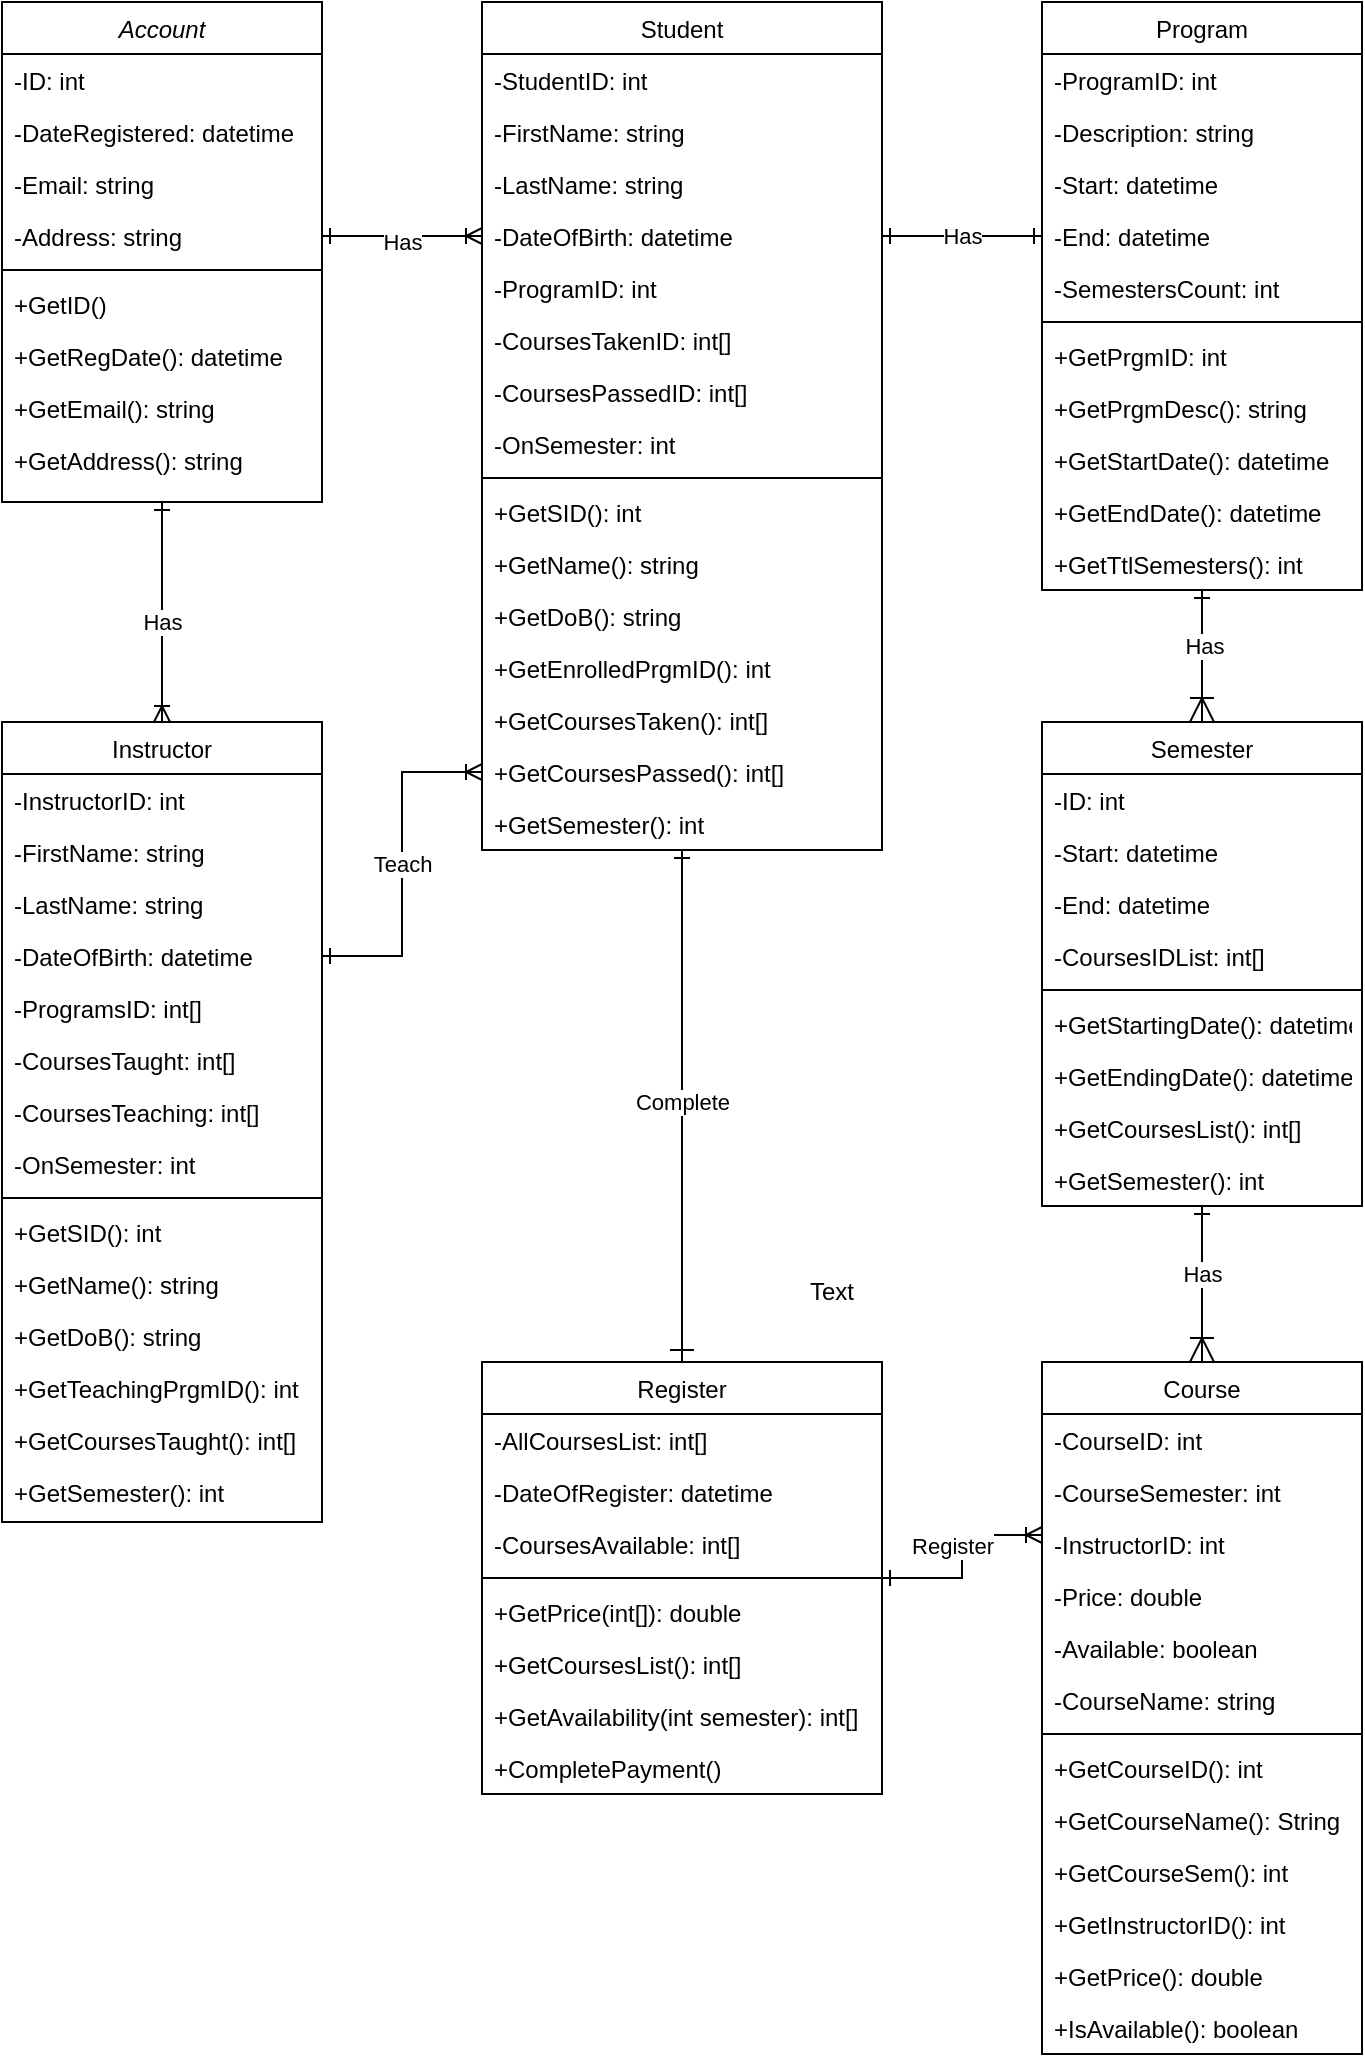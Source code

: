 <mxfile version="24.5.2" type="device">
  <diagram id="C5RBs43oDa-KdzZeNtuy" name="Page-1">
    <mxGraphModel dx="1056" dy="1224" grid="1" gridSize="10" guides="1" tooltips="1" connect="1" arrows="1" fold="1" page="1" pageScale="1" pageWidth="850" pageHeight="1100" math="0" shadow="0">
      <root>
        <mxCell id="WIyWlLk6GJQsqaUBKTNV-0" />
        <mxCell id="WIyWlLk6GJQsqaUBKTNV-1" parent="WIyWlLk6GJQsqaUBKTNV-0" />
        <mxCell id="zkfFHV4jXpPFQw0GAbJ--0" value="Account" style="swimlane;fontStyle=2;align=center;verticalAlign=top;childLayout=stackLayout;horizontal=1;startSize=26;horizontalStack=0;resizeParent=1;resizeLast=0;collapsible=1;marginBottom=0;rounded=0;shadow=0;strokeWidth=1;" parent="WIyWlLk6GJQsqaUBKTNV-1" vertex="1">
          <mxGeometry x="40" y="40" width="160" height="250" as="geometry">
            <mxRectangle x="230" y="140" width="160" height="26" as="alternateBounds" />
          </mxGeometry>
        </mxCell>
        <mxCell id="zkfFHV4jXpPFQw0GAbJ--1" value="-ID: int" style="text;align=left;verticalAlign=top;spacingLeft=4;spacingRight=4;overflow=hidden;rotatable=0;points=[[0,0.5],[1,0.5]];portConstraint=eastwest;" parent="zkfFHV4jXpPFQw0GAbJ--0" vertex="1">
          <mxGeometry y="26" width="160" height="26" as="geometry" />
        </mxCell>
        <mxCell id="zkfFHV4jXpPFQw0GAbJ--2" value="-DateRegistered: datetime" style="text;align=left;verticalAlign=top;spacingLeft=4;spacingRight=4;overflow=hidden;rotatable=0;points=[[0,0.5],[1,0.5]];portConstraint=eastwest;rounded=0;shadow=0;html=0;" parent="zkfFHV4jXpPFQw0GAbJ--0" vertex="1">
          <mxGeometry y="52" width="160" height="26" as="geometry" />
        </mxCell>
        <mxCell id="zkfFHV4jXpPFQw0GAbJ--3" value="-Email: string" style="text;align=left;verticalAlign=top;spacingLeft=4;spacingRight=4;overflow=hidden;rotatable=0;points=[[0,0.5],[1,0.5]];portConstraint=eastwest;rounded=0;shadow=0;html=0;" parent="zkfFHV4jXpPFQw0GAbJ--0" vertex="1">
          <mxGeometry y="78" width="160" height="26" as="geometry" />
        </mxCell>
        <mxCell id="TCaZmuDonjfKTF7Kncq8-5" value="-Address: string" style="text;align=left;verticalAlign=top;spacingLeft=4;spacingRight=4;overflow=hidden;rotatable=0;points=[[0,0.5],[1,0.5]];portConstraint=eastwest;rounded=0;shadow=0;html=0;" parent="zkfFHV4jXpPFQw0GAbJ--0" vertex="1">
          <mxGeometry y="104" width="160" height="26" as="geometry" />
        </mxCell>
        <mxCell id="zkfFHV4jXpPFQw0GAbJ--4" value="" style="line;html=1;strokeWidth=1;align=left;verticalAlign=middle;spacingTop=-1;spacingLeft=3;spacingRight=3;rotatable=0;labelPosition=right;points=[];portConstraint=eastwest;" parent="zkfFHV4jXpPFQw0GAbJ--0" vertex="1">
          <mxGeometry y="130" width="160" height="8" as="geometry" />
        </mxCell>
        <mxCell id="zkfFHV4jXpPFQw0GAbJ--5" value="+GetID()" style="text;align=left;verticalAlign=top;spacingLeft=4;spacingRight=4;overflow=hidden;rotatable=0;points=[[0,0.5],[1,0.5]];portConstraint=eastwest;" parent="zkfFHV4jXpPFQw0GAbJ--0" vertex="1">
          <mxGeometry y="138" width="160" height="26" as="geometry" />
        </mxCell>
        <mxCell id="TCaZmuDonjfKTF7Kncq8-8" value="+GetRegDate(): datetime" style="text;align=left;verticalAlign=top;spacingLeft=4;spacingRight=4;overflow=hidden;rotatable=0;points=[[0,0.5],[1,0.5]];portConstraint=eastwest;rounded=0;shadow=0;html=0;" parent="zkfFHV4jXpPFQw0GAbJ--0" vertex="1">
          <mxGeometry y="164" width="160" height="26" as="geometry" />
        </mxCell>
        <mxCell id="TCaZmuDonjfKTF7Kncq8-3" value="+GetEmail(): string" style="text;align=left;verticalAlign=top;spacingLeft=4;spacingRight=4;overflow=hidden;rotatable=0;points=[[0,0.5],[1,0.5]];portConstraint=eastwest;" parent="zkfFHV4jXpPFQw0GAbJ--0" vertex="1">
          <mxGeometry y="190" width="160" height="26" as="geometry" />
        </mxCell>
        <mxCell id="TCaZmuDonjfKTF7Kncq8-4" value="+GetAddress(): string" style="text;align=left;verticalAlign=top;spacingLeft=4;spacingRight=4;overflow=hidden;rotatable=0;points=[[0,0.5],[1,0.5]];portConstraint=eastwest;" parent="zkfFHV4jXpPFQw0GAbJ--0" vertex="1">
          <mxGeometry y="216" width="160" height="26" as="geometry" />
        </mxCell>
        <mxCell id="zkfFHV4jXpPFQw0GAbJ--6" value="Register" style="swimlane;fontStyle=0;align=center;verticalAlign=top;childLayout=stackLayout;horizontal=1;startSize=26;horizontalStack=0;resizeParent=1;resizeLast=0;collapsible=1;marginBottom=0;rounded=0;shadow=0;strokeWidth=1;" parent="WIyWlLk6GJQsqaUBKTNV-1" vertex="1">
          <mxGeometry x="280" y="720" width="200" height="216" as="geometry">
            <mxRectangle x="130" y="380" width="160" height="26" as="alternateBounds" />
          </mxGeometry>
        </mxCell>
        <mxCell id="TCaZmuDonjfKTF7Kncq8-9" value="-AllCoursesList: int[]" style="text;align=left;verticalAlign=top;spacingLeft=4;spacingRight=4;overflow=hidden;rotatable=0;points=[[0,0.5],[1,0.5]];portConstraint=eastwest;rounded=0;shadow=0;html=0;" parent="zkfFHV4jXpPFQw0GAbJ--6" vertex="1">
          <mxGeometry y="26" width="200" height="26" as="geometry" />
        </mxCell>
        <mxCell id="TCaZmuDonjfKTF7Kncq8-45" value="-DateOfRegister: datetime" style="text;align=left;verticalAlign=top;spacingLeft=4;spacingRight=4;overflow=hidden;rotatable=0;points=[[0,0.5],[1,0.5]];portConstraint=eastwest;rounded=0;shadow=0;html=0;" parent="zkfFHV4jXpPFQw0GAbJ--6" vertex="1">
          <mxGeometry y="52" width="200" height="26" as="geometry" />
        </mxCell>
        <mxCell id="TCaZmuDonjfKTF7Kncq8-106" value="-CoursesAvailable: int[]" style="text;align=left;verticalAlign=top;spacingLeft=4;spacingRight=4;overflow=hidden;rotatable=0;points=[[0,0.5],[1,0.5]];portConstraint=eastwest;rounded=0;shadow=0;html=0;" parent="zkfFHV4jXpPFQw0GAbJ--6" vertex="1">
          <mxGeometry y="78" width="200" height="26" as="geometry" />
        </mxCell>
        <mxCell id="zkfFHV4jXpPFQw0GAbJ--9" value="" style="line;html=1;strokeWidth=1;align=left;verticalAlign=middle;spacingTop=-1;spacingLeft=3;spacingRight=3;rotatable=0;labelPosition=right;points=[];portConstraint=eastwest;" parent="zkfFHV4jXpPFQw0GAbJ--6" vertex="1">
          <mxGeometry y="104" width="200" height="8" as="geometry" />
        </mxCell>
        <mxCell id="TCaZmuDonjfKTF7Kncq8-48" value="+GetPrice(int[]): double" style="text;align=left;verticalAlign=top;spacingLeft=4;spacingRight=4;overflow=hidden;rotatable=0;points=[[0,0.5],[1,0.5]];portConstraint=eastwest;rounded=0;shadow=0;html=0;" parent="zkfFHV4jXpPFQw0GAbJ--6" vertex="1">
          <mxGeometry y="112" width="200" height="26" as="geometry" />
        </mxCell>
        <mxCell id="TCaZmuDonjfKTF7Kncq8-13" value="+GetCoursesList(): int[]" style="text;align=left;verticalAlign=top;spacingLeft=4;spacingRight=4;overflow=hidden;rotatable=0;points=[[0,0.5],[1,0.5]];portConstraint=eastwest;" parent="zkfFHV4jXpPFQw0GAbJ--6" vertex="1">
          <mxGeometry y="138" width="200" height="26" as="geometry" />
        </mxCell>
        <mxCell id="TCaZmuDonjfKTF7Kncq8-46" value="+GetAvailability(int semester): int[]" style="text;align=left;verticalAlign=top;spacingLeft=4;spacingRight=4;overflow=hidden;rotatable=0;points=[[0,0.5],[1,0.5]];portConstraint=eastwest;rounded=0;shadow=0;html=0;" parent="zkfFHV4jXpPFQw0GAbJ--6" vertex="1">
          <mxGeometry y="164" width="200" height="26" as="geometry" />
        </mxCell>
        <mxCell id="TCaZmuDonjfKTF7Kncq8-105" value="+CompletePayment() " style="text;align=left;verticalAlign=top;spacingLeft=4;spacingRight=4;overflow=hidden;rotatable=0;points=[[0,0.5],[1,0.5]];portConstraint=eastwest;rounded=0;shadow=0;html=0;" parent="zkfFHV4jXpPFQw0GAbJ--6" vertex="1">
          <mxGeometry y="190" width="200" height="26" as="geometry" />
        </mxCell>
        <mxCell id="zkfFHV4jXpPFQw0GAbJ--12" value="" style="endArrow=ERone;endSize=10;endFill=0;shadow=0;strokeWidth=1;rounded=0;curved=0;edgeStyle=elbowEdgeStyle;elbow=horizontal;exitX=0.5;exitY=1;exitDx=0;exitDy=0;entryX=0.5;entryY=0;entryDx=0;entryDy=0;startArrow=ERone;startFill=0;" parent="WIyWlLk6GJQsqaUBKTNV-1" source="zkfFHV4jXpPFQw0GAbJ--17" target="zkfFHV4jXpPFQw0GAbJ--6" edge="1">
          <mxGeometry width="160" relative="1" as="geometry">
            <mxPoint x="200" y="203" as="sourcePoint" />
            <mxPoint x="730" y="430" as="targetPoint" />
          </mxGeometry>
        </mxCell>
        <mxCell id="TCaZmuDonjfKTF7Kncq8-102" value="Complete" style="edgeLabel;html=1;align=center;verticalAlign=middle;resizable=0;points=[];" parent="zkfFHV4jXpPFQw0GAbJ--12" vertex="1" connectable="0">
          <mxGeometry x="-0.093" relative="1" as="geometry">
            <mxPoint y="10" as="offset" />
          </mxGeometry>
        </mxCell>
        <mxCell id="zkfFHV4jXpPFQw0GAbJ--17" value="Student" style="swimlane;fontStyle=0;align=center;verticalAlign=top;childLayout=stackLayout;horizontal=1;startSize=26;horizontalStack=0;resizeParent=1;resizeLast=0;collapsible=1;marginBottom=0;rounded=0;shadow=0;strokeWidth=1;" parent="WIyWlLk6GJQsqaUBKTNV-1" vertex="1">
          <mxGeometry x="280" y="40" width="200" height="424" as="geometry">
            <mxRectangle x="550" y="140" width="160" height="26" as="alternateBounds" />
          </mxGeometry>
        </mxCell>
        <mxCell id="zkfFHV4jXpPFQw0GAbJ--18" value="-StudentID: int" style="text;align=left;verticalAlign=top;spacingLeft=4;spacingRight=4;overflow=hidden;rotatable=0;points=[[0,0.5],[1,0.5]];portConstraint=eastwest;" parent="zkfFHV4jXpPFQw0GAbJ--17" vertex="1">
          <mxGeometry y="26" width="200" height="26" as="geometry" />
        </mxCell>
        <mxCell id="zkfFHV4jXpPFQw0GAbJ--19" value="-FirstName: string" style="text;align=left;verticalAlign=top;spacingLeft=4;spacingRight=4;overflow=hidden;rotatable=0;points=[[0,0.5],[1,0.5]];portConstraint=eastwest;rounded=0;shadow=0;html=0;" parent="zkfFHV4jXpPFQw0GAbJ--17" vertex="1">
          <mxGeometry y="52" width="200" height="26" as="geometry" />
        </mxCell>
        <mxCell id="zkfFHV4jXpPFQw0GAbJ--20" value="-LastName: string" style="text;align=left;verticalAlign=top;spacingLeft=4;spacingRight=4;overflow=hidden;rotatable=0;points=[[0,0.5],[1,0.5]];portConstraint=eastwest;rounded=0;shadow=0;html=0;" parent="zkfFHV4jXpPFQw0GAbJ--17" vertex="1">
          <mxGeometry y="78" width="200" height="26" as="geometry" />
        </mxCell>
        <mxCell id="zkfFHV4jXpPFQw0GAbJ--21" value="-DateOfBirth: datetime" style="text;align=left;verticalAlign=top;spacingLeft=4;spacingRight=4;overflow=hidden;rotatable=0;points=[[0,0.5],[1,0.5]];portConstraint=eastwest;rounded=0;shadow=0;html=0;" parent="zkfFHV4jXpPFQw0GAbJ--17" vertex="1">
          <mxGeometry y="104" width="200" height="26" as="geometry" />
        </mxCell>
        <mxCell id="TCaZmuDonjfKTF7Kncq8-6" value="-ProgramID: int" style="text;align=left;verticalAlign=top;spacingLeft=4;spacingRight=4;overflow=hidden;rotatable=0;points=[[0,0.5],[1,0.5]];portConstraint=eastwest;" parent="zkfFHV4jXpPFQw0GAbJ--17" vertex="1">
          <mxGeometry y="130" width="200" height="26" as="geometry" />
        </mxCell>
        <mxCell id="zkfFHV4jXpPFQw0GAbJ--7" value="-CoursesTakenID: int[]" style="text;align=left;verticalAlign=top;spacingLeft=4;spacingRight=4;overflow=hidden;rotatable=0;points=[[0,0.5],[1,0.5]];portConstraint=eastwest;" parent="zkfFHV4jXpPFQw0GAbJ--17" vertex="1">
          <mxGeometry y="156" width="200" height="26" as="geometry" />
        </mxCell>
        <mxCell id="zkfFHV4jXpPFQw0GAbJ--8" value="-CoursesPassedID: int[]" style="text;align=left;verticalAlign=top;spacingLeft=4;spacingRight=4;overflow=hidden;rotatable=0;points=[[0,0.5],[1,0.5]];portConstraint=eastwest;rounded=0;shadow=0;html=0;" parent="zkfFHV4jXpPFQw0GAbJ--17" vertex="1">
          <mxGeometry y="182" width="200" height="26" as="geometry" />
        </mxCell>
        <mxCell id="TCaZmuDonjfKTF7Kncq8-11" value="-OnSemester: int" style="text;align=left;verticalAlign=top;spacingLeft=4;spacingRight=4;overflow=hidden;rotatable=0;points=[[0,0.5],[1,0.5]];portConstraint=eastwest;rounded=0;shadow=0;html=0;" parent="zkfFHV4jXpPFQw0GAbJ--17" vertex="1">
          <mxGeometry y="208" width="200" height="26" as="geometry" />
        </mxCell>
        <mxCell id="zkfFHV4jXpPFQw0GAbJ--23" value="" style="line;html=1;strokeWidth=1;align=left;verticalAlign=middle;spacingTop=-1;spacingLeft=3;spacingRight=3;rotatable=0;labelPosition=right;points=[];portConstraint=eastwest;" parent="zkfFHV4jXpPFQw0GAbJ--17" vertex="1">
          <mxGeometry y="234" width="200" height="8" as="geometry" />
        </mxCell>
        <mxCell id="zkfFHV4jXpPFQw0GAbJ--24" value="+GetSID(): int" style="text;align=left;verticalAlign=top;spacingLeft=4;spacingRight=4;overflow=hidden;rotatable=0;points=[[0,0.5],[1,0.5]];portConstraint=eastwest;" parent="zkfFHV4jXpPFQw0GAbJ--17" vertex="1">
          <mxGeometry y="242" width="200" height="26" as="geometry" />
        </mxCell>
        <mxCell id="zkfFHV4jXpPFQw0GAbJ--25" value="+GetName(): string" style="text;align=left;verticalAlign=top;spacingLeft=4;spacingRight=4;overflow=hidden;rotatable=0;points=[[0,0.5],[1,0.5]];portConstraint=eastwest;" parent="zkfFHV4jXpPFQw0GAbJ--17" vertex="1">
          <mxGeometry y="268" width="200" height="26" as="geometry" />
        </mxCell>
        <mxCell id="TCaZmuDonjfKTF7Kncq8-2" value="+GetDoB(): string" style="text;align=left;verticalAlign=top;spacingLeft=4;spacingRight=4;overflow=hidden;rotatable=0;points=[[0,0.5],[1,0.5]];portConstraint=eastwest;" parent="zkfFHV4jXpPFQw0GAbJ--17" vertex="1">
          <mxGeometry y="294" width="200" height="26" as="geometry" />
        </mxCell>
        <mxCell id="TCaZmuDonjfKTF7Kncq8-7" value="+GetEnrolledPrgmID(): int" style="text;align=left;verticalAlign=top;spacingLeft=4;spacingRight=4;overflow=hidden;rotatable=0;points=[[0,0.5],[1,0.5]];portConstraint=eastwest;" parent="zkfFHV4jXpPFQw0GAbJ--17" vertex="1">
          <mxGeometry y="320" width="200" height="26" as="geometry" />
        </mxCell>
        <mxCell id="zkfFHV4jXpPFQw0GAbJ--10" value="+GetCoursesTaken(): int[]" style="text;align=left;verticalAlign=top;spacingLeft=4;spacingRight=4;overflow=hidden;rotatable=0;points=[[0,0.5],[1,0.5]];portConstraint=eastwest;fontStyle=0" parent="zkfFHV4jXpPFQw0GAbJ--17" vertex="1">
          <mxGeometry y="346" width="200" height="26" as="geometry" />
        </mxCell>
        <mxCell id="zkfFHV4jXpPFQw0GAbJ--11" value="+GetCoursesPassed(): int[]" style="text;align=left;verticalAlign=top;spacingLeft=4;spacingRight=4;overflow=hidden;rotatable=0;points=[[0,0.5],[1,0.5]];portConstraint=eastwest;" parent="zkfFHV4jXpPFQw0GAbJ--17" vertex="1">
          <mxGeometry y="372" width="200" height="26" as="geometry" />
        </mxCell>
        <mxCell id="TCaZmuDonjfKTF7Kncq8-12" value="+GetSemester(): int" style="text;align=left;verticalAlign=top;spacingLeft=4;spacingRight=4;overflow=hidden;rotatable=0;points=[[0,0.5],[1,0.5]];portConstraint=eastwest;" parent="zkfFHV4jXpPFQw0GAbJ--17" vertex="1">
          <mxGeometry y="398" width="200" height="26" as="geometry" />
        </mxCell>
        <mxCell id="TCaZmuDonjfKTF7Kncq8-15" value="Course" style="swimlane;fontStyle=0;align=center;verticalAlign=top;childLayout=stackLayout;horizontal=1;startSize=26;horizontalStack=0;resizeParent=1;resizeLast=0;collapsible=1;marginBottom=0;rounded=0;shadow=0;strokeWidth=1;" parent="WIyWlLk6GJQsqaUBKTNV-1" vertex="1">
          <mxGeometry x="560" y="720" width="160" height="346" as="geometry">
            <mxRectangle x="130" y="380" width="160" height="26" as="alternateBounds" />
          </mxGeometry>
        </mxCell>
        <mxCell id="TCaZmuDonjfKTF7Kncq8-16" value="-CourseID: int" style="text;align=left;verticalAlign=top;spacingLeft=4;spacingRight=4;overflow=hidden;rotatable=0;points=[[0,0.5],[1,0.5]];portConstraint=eastwest;" parent="TCaZmuDonjfKTF7Kncq8-15" vertex="1">
          <mxGeometry y="26" width="160" height="26" as="geometry" />
        </mxCell>
        <mxCell id="TCaZmuDonjfKTF7Kncq8-18" value="-CourseSemester: int" style="text;align=left;verticalAlign=top;spacingLeft=4;spacingRight=4;overflow=hidden;rotatable=0;points=[[0,0.5],[1,0.5]];portConstraint=eastwest;rounded=0;shadow=0;html=0;" parent="TCaZmuDonjfKTF7Kncq8-15" vertex="1">
          <mxGeometry y="52" width="160" height="26" as="geometry" />
        </mxCell>
        <mxCell id="TCaZmuDonjfKTF7Kncq8-19" value="-InstructorID: int" style="text;align=left;verticalAlign=top;spacingLeft=4;spacingRight=4;overflow=hidden;rotatable=0;points=[[0,0.5],[1,0.5]];portConstraint=eastwest;rounded=0;shadow=0;html=0;" parent="TCaZmuDonjfKTF7Kncq8-15" vertex="1">
          <mxGeometry y="78" width="160" height="26" as="geometry" />
        </mxCell>
        <mxCell id="TCaZmuDonjfKTF7Kncq8-27" value="-Price: double" style="text;align=left;verticalAlign=top;spacingLeft=4;spacingRight=4;overflow=hidden;rotatable=0;points=[[0,0.5],[1,0.5]];portConstraint=eastwest;rounded=0;shadow=0;html=0;" parent="TCaZmuDonjfKTF7Kncq8-15" vertex="1">
          <mxGeometry y="104" width="160" height="26" as="geometry" />
        </mxCell>
        <mxCell id="TCaZmuDonjfKTF7Kncq8-29" value="-Available: boolean" style="text;align=left;verticalAlign=top;spacingLeft=4;spacingRight=4;overflow=hidden;rotatable=0;points=[[0,0.5],[1,0.5]];portConstraint=eastwest;rounded=0;shadow=0;html=0;" parent="TCaZmuDonjfKTF7Kncq8-15" vertex="1">
          <mxGeometry y="130" width="160" height="26" as="geometry" />
        </mxCell>
        <mxCell id="TCaZmuDonjfKTF7Kncq8-17" value="-CourseName: string" style="text;align=left;verticalAlign=top;spacingLeft=4;spacingRight=4;overflow=hidden;rotatable=0;points=[[0,0.5],[1,0.5]];portConstraint=eastwest;rounded=0;shadow=0;html=0;" parent="TCaZmuDonjfKTF7Kncq8-15" vertex="1">
          <mxGeometry y="156" width="160" height="26" as="geometry" />
        </mxCell>
        <mxCell id="TCaZmuDonjfKTF7Kncq8-20" value="" style="line;html=1;strokeWidth=1;align=left;verticalAlign=middle;spacingTop=-1;spacingLeft=3;spacingRight=3;rotatable=0;labelPosition=right;points=[];portConstraint=eastwest;" parent="TCaZmuDonjfKTF7Kncq8-15" vertex="1">
          <mxGeometry y="182" width="160" height="8" as="geometry" />
        </mxCell>
        <mxCell id="TCaZmuDonjfKTF7Kncq8-21" value="+GetCourseID(): int" style="text;align=left;verticalAlign=top;spacingLeft=4;spacingRight=4;overflow=hidden;rotatable=0;points=[[0,0.5],[1,0.5]];portConstraint=eastwest;fontStyle=0" parent="TCaZmuDonjfKTF7Kncq8-15" vertex="1">
          <mxGeometry y="190" width="160" height="26" as="geometry" />
        </mxCell>
        <mxCell id="TCaZmuDonjfKTF7Kncq8-22" value="+GetCourseName(): String" style="text;align=left;verticalAlign=top;spacingLeft=4;spacingRight=4;overflow=hidden;rotatable=0;points=[[0,0.5],[1,0.5]];portConstraint=eastwest;" parent="TCaZmuDonjfKTF7Kncq8-15" vertex="1">
          <mxGeometry y="216" width="160" height="26" as="geometry" />
        </mxCell>
        <mxCell id="TCaZmuDonjfKTF7Kncq8-23" value="+GetCourseSem(): int" style="text;align=left;verticalAlign=top;spacingLeft=4;spacingRight=4;overflow=hidden;rotatable=0;points=[[0,0.5],[1,0.5]];portConstraint=eastwest;" parent="TCaZmuDonjfKTF7Kncq8-15" vertex="1">
          <mxGeometry y="242" width="160" height="26" as="geometry" />
        </mxCell>
        <mxCell id="TCaZmuDonjfKTF7Kncq8-24" value="+GetInstructorID(): int" style="text;align=left;verticalAlign=top;spacingLeft=4;spacingRight=4;overflow=hidden;rotatable=0;points=[[0,0.5],[1,0.5]];portConstraint=eastwest;" parent="TCaZmuDonjfKTF7Kncq8-15" vertex="1">
          <mxGeometry y="268" width="160" height="26" as="geometry" />
        </mxCell>
        <mxCell id="TCaZmuDonjfKTF7Kncq8-28" value="+GetPrice(): double" style="text;align=left;verticalAlign=top;spacingLeft=4;spacingRight=4;overflow=hidden;rotatable=0;points=[[0,0.5],[1,0.5]];portConstraint=eastwest;" parent="TCaZmuDonjfKTF7Kncq8-15" vertex="1">
          <mxGeometry y="294" width="160" height="26" as="geometry" />
        </mxCell>
        <mxCell id="TCaZmuDonjfKTF7Kncq8-30" value="+IsAvailable(): boolean" style="text;align=left;verticalAlign=top;spacingLeft=4;spacingRight=4;overflow=hidden;rotatable=0;points=[[0,0.5],[1,0.5]];portConstraint=eastwest;" parent="TCaZmuDonjfKTF7Kncq8-15" vertex="1">
          <mxGeometry y="320" width="160" height="26" as="geometry" />
        </mxCell>
        <mxCell id="TCaZmuDonjfKTF7Kncq8-26" style="edgeStyle=orthogonalEdgeStyle;rounded=0;orthogonalLoop=1;jettySize=auto;html=1;exitX=1;exitY=0.5;exitDx=0;exitDy=0;entryX=0;entryY=0.5;entryDx=0;entryDy=0;startArrow=ERone;startFill=0;endArrow=ERoneToMany;endFill=0;" parent="WIyWlLk6GJQsqaUBKTNV-1" source="TCaZmuDonjfKTF7Kncq8-5" target="zkfFHV4jXpPFQw0GAbJ--21" edge="1">
          <mxGeometry relative="1" as="geometry" />
        </mxCell>
        <mxCell id="TCaZmuDonjfKTF7Kncq8-47" style="edgeStyle=orthogonalEdgeStyle;rounded=0;orthogonalLoop=1;jettySize=auto;html=1;startArrow=ERone;startFill=0;endArrow=ERoneToMany;endFill=0;entryX=0;entryY=0.25;entryDx=0;entryDy=0;exitX=1;exitY=0.5;exitDx=0;exitDy=0;" parent="WIyWlLk6GJQsqaUBKTNV-1" source="zkfFHV4jXpPFQw0GAbJ--6" target="TCaZmuDonjfKTF7Kncq8-15" edge="1">
          <mxGeometry relative="1" as="geometry">
            <mxPoint x="460" y="660" as="sourcePoint" />
            <mxPoint x="720" y="590" as="targetPoint" />
          </mxGeometry>
        </mxCell>
        <mxCell id="TCaZmuDonjfKTF7Kncq8-104" value="Register" style="edgeLabel;html=1;align=center;verticalAlign=middle;resizable=0;points=[];" parent="TCaZmuDonjfKTF7Kncq8-47" vertex="1" connectable="0">
          <mxGeometry x="0.12" y="2" relative="1" as="geometry">
            <mxPoint x="-3" y="1" as="offset" />
          </mxGeometry>
        </mxCell>
        <mxCell id="TCaZmuDonjfKTF7Kncq8-49" value="Semester" style="swimlane;fontStyle=0;align=center;verticalAlign=top;childLayout=stackLayout;horizontal=1;startSize=26;horizontalStack=0;resizeParent=1;resizeLast=0;collapsible=1;marginBottom=0;rounded=0;shadow=0;strokeWidth=1;" parent="WIyWlLk6GJQsqaUBKTNV-1" vertex="1">
          <mxGeometry x="560" y="400" width="160" height="242" as="geometry">
            <mxRectangle x="130" y="380" width="160" height="26" as="alternateBounds" />
          </mxGeometry>
        </mxCell>
        <mxCell id="TCaZmuDonjfKTF7Kncq8-56" value="-ID: int" style="text;align=left;verticalAlign=top;spacingLeft=4;spacingRight=4;overflow=hidden;rotatable=0;points=[[0,0.5],[1,0.5]];portConstraint=eastwest;rounded=0;shadow=0;html=0;" parent="TCaZmuDonjfKTF7Kncq8-49" vertex="1">
          <mxGeometry y="26" width="160" height="26" as="geometry" />
        </mxCell>
        <mxCell id="TCaZmuDonjfKTF7Kncq8-57" value="-Start: datetime" style="text;align=left;verticalAlign=top;spacingLeft=4;spacingRight=4;overflow=hidden;rotatable=0;points=[[0,0.5],[1,0.5]];portConstraint=eastwest;rounded=0;shadow=0;html=0;" parent="TCaZmuDonjfKTF7Kncq8-49" vertex="1">
          <mxGeometry y="52" width="160" height="26" as="geometry" />
        </mxCell>
        <mxCell id="TCaZmuDonjfKTF7Kncq8-51" value="-End: datetime" style="text;align=left;verticalAlign=top;spacingLeft=4;spacingRight=4;overflow=hidden;rotatable=0;points=[[0,0.5],[1,0.5]];portConstraint=eastwest;rounded=0;shadow=0;html=0;" parent="TCaZmuDonjfKTF7Kncq8-49" vertex="1">
          <mxGeometry y="78" width="160" height="26" as="geometry" />
        </mxCell>
        <mxCell id="TCaZmuDonjfKTF7Kncq8-58" value="-CoursesIDList: int[]" style="text;align=left;verticalAlign=top;spacingLeft=4;spacingRight=4;overflow=hidden;rotatable=0;points=[[0,0.5],[1,0.5]];portConstraint=eastwest;rounded=0;shadow=0;html=0;" parent="TCaZmuDonjfKTF7Kncq8-49" vertex="1">
          <mxGeometry y="104" width="160" height="26" as="geometry" />
        </mxCell>
        <mxCell id="TCaZmuDonjfKTF7Kncq8-52" value="" style="line;html=1;strokeWidth=1;align=left;verticalAlign=middle;spacingTop=-1;spacingLeft=3;spacingRight=3;rotatable=0;labelPosition=right;points=[];portConstraint=eastwest;" parent="TCaZmuDonjfKTF7Kncq8-49" vertex="1">
          <mxGeometry y="130" width="160" height="8" as="geometry" />
        </mxCell>
        <mxCell id="TCaZmuDonjfKTF7Kncq8-53" value="+GetStartingDate(): datetime" style="text;align=left;verticalAlign=top;spacingLeft=4;spacingRight=4;overflow=hidden;rotatable=0;points=[[0,0.5],[1,0.5]];portConstraint=eastwest;rounded=0;shadow=0;html=0;" parent="TCaZmuDonjfKTF7Kncq8-49" vertex="1">
          <mxGeometry y="138" width="160" height="26" as="geometry" />
        </mxCell>
        <mxCell id="TCaZmuDonjfKTF7Kncq8-60" value="+GetEndingDate(): datetime" style="text;align=left;verticalAlign=top;spacingLeft=4;spacingRight=4;overflow=hidden;rotatable=0;points=[[0,0.5],[1,0.5]];portConstraint=eastwest;rounded=0;shadow=0;html=0;" parent="TCaZmuDonjfKTF7Kncq8-49" vertex="1">
          <mxGeometry y="164" width="160" height="26" as="geometry" />
        </mxCell>
        <mxCell id="TCaZmuDonjfKTF7Kncq8-54" value="+GetCoursesList(): int[]" style="text;align=left;verticalAlign=top;spacingLeft=4;spacingRight=4;overflow=hidden;rotatable=0;points=[[0,0.5],[1,0.5]];portConstraint=eastwest;" parent="TCaZmuDonjfKTF7Kncq8-49" vertex="1">
          <mxGeometry y="190" width="160" height="26" as="geometry" />
        </mxCell>
        <mxCell id="TCaZmuDonjfKTF7Kncq8-55" value="+GetSemester(): int" style="text;align=left;verticalAlign=top;spacingLeft=4;spacingRight=4;overflow=hidden;rotatable=0;points=[[0,0.5],[1,0.5]];portConstraint=eastwest;rounded=0;shadow=0;html=0;" parent="TCaZmuDonjfKTF7Kncq8-49" vertex="1">
          <mxGeometry y="216" width="160" height="24" as="geometry" />
        </mxCell>
        <mxCell id="TCaZmuDonjfKTF7Kncq8-61" value="Program" style="swimlane;fontStyle=0;align=center;verticalAlign=top;childLayout=stackLayout;horizontal=1;startSize=26;horizontalStack=0;resizeParent=1;resizeLast=0;collapsible=1;marginBottom=0;rounded=0;shadow=0;strokeWidth=1;" parent="WIyWlLk6GJQsqaUBKTNV-1" vertex="1">
          <mxGeometry x="560" y="40" width="160" height="294" as="geometry">
            <mxRectangle x="130" y="380" width="160" height="26" as="alternateBounds" />
          </mxGeometry>
        </mxCell>
        <mxCell id="TCaZmuDonjfKTF7Kncq8-62" value="-ProgramID: int" style="text;align=left;verticalAlign=top;spacingLeft=4;spacingRight=4;overflow=hidden;rotatable=0;points=[[0,0.5],[1,0.5]];portConstraint=eastwest;rounded=0;shadow=0;html=0;" parent="TCaZmuDonjfKTF7Kncq8-61" vertex="1">
          <mxGeometry y="26" width="160" height="26" as="geometry" />
        </mxCell>
        <mxCell id="TCaZmuDonjfKTF7Kncq8-71" value="-Description: string" style="text;align=left;verticalAlign=top;spacingLeft=4;spacingRight=4;overflow=hidden;rotatable=0;points=[[0,0.5],[1,0.5]];portConstraint=eastwest;rounded=0;shadow=0;html=0;" parent="TCaZmuDonjfKTF7Kncq8-61" vertex="1">
          <mxGeometry y="52" width="160" height="26" as="geometry" />
        </mxCell>
        <mxCell id="TCaZmuDonjfKTF7Kncq8-63" value="-Start: datetime" style="text;align=left;verticalAlign=top;spacingLeft=4;spacingRight=4;overflow=hidden;rotatable=0;points=[[0,0.5],[1,0.5]];portConstraint=eastwest;rounded=0;shadow=0;html=0;" parent="TCaZmuDonjfKTF7Kncq8-61" vertex="1">
          <mxGeometry y="78" width="160" height="26" as="geometry" />
        </mxCell>
        <mxCell id="TCaZmuDonjfKTF7Kncq8-64" value="-End: datetime" style="text;align=left;verticalAlign=top;spacingLeft=4;spacingRight=4;overflow=hidden;rotatable=0;points=[[0,0.5],[1,0.5]];portConstraint=eastwest;rounded=0;shadow=0;html=0;" parent="TCaZmuDonjfKTF7Kncq8-61" vertex="1">
          <mxGeometry y="104" width="160" height="26" as="geometry" />
        </mxCell>
        <mxCell id="TCaZmuDonjfKTF7Kncq8-65" value="-SemestersCount: int" style="text;align=left;verticalAlign=top;spacingLeft=4;spacingRight=4;overflow=hidden;rotatable=0;points=[[0,0.5],[1,0.5]];portConstraint=eastwest;rounded=0;shadow=0;html=0;" parent="TCaZmuDonjfKTF7Kncq8-61" vertex="1">
          <mxGeometry y="130" width="160" height="26" as="geometry" />
        </mxCell>
        <mxCell id="TCaZmuDonjfKTF7Kncq8-66" value="" style="line;html=1;strokeWidth=1;align=left;verticalAlign=middle;spacingTop=-1;spacingLeft=3;spacingRight=3;rotatable=0;labelPosition=right;points=[];portConstraint=eastwest;" parent="TCaZmuDonjfKTF7Kncq8-61" vertex="1">
          <mxGeometry y="156" width="160" height="8" as="geometry" />
        </mxCell>
        <mxCell id="TCaZmuDonjfKTF7Kncq8-70" value="+GetPrgmID: int" style="text;align=left;verticalAlign=top;spacingLeft=4;spacingRight=4;overflow=hidden;rotatable=0;points=[[0,0.5],[1,0.5]];portConstraint=eastwest;rounded=0;shadow=0;html=0;" parent="TCaZmuDonjfKTF7Kncq8-61" vertex="1">
          <mxGeometry y="164" width="160" height="26" as="geometry" />
        </mxCell>
        <mxCell id="TCaZmuDonjfKTF7Kncq8-72" value="+GetPrgmDesc(): string" style="text;align=left;verticalAlign=top;spacingLeft=4;spacingRight=4;overflow=hidden;rotatable=0;points=[[0,0.5],[1,0.5]];portConstraint=eastwest;rounded=0;shadow=0;html=0;" parent="TCaZmuDonjfKTF7Kncq8-61" vertex="1">
          <mxGeometry y="190" width="160" height="26" as="geometry" />
        </mxCell>
        <mxCell id="TCaZmuDonjfKTF7Kncq8-67" value="+GetStartDate(): datetime" style="text;align=left;verticalAlign=top;spacingLeft=4;spacingRight=4;overflow=hidden;rotatable=0;points=[[0,0.5],[1,0.5]];portConstraint=eastwest;rounded=0;shadow=0;html=0;" parent="TCaZmuDonjfKTF7Kncq8-61" vertex="1">
          <mxGeometry y="216" width="160" height="26" as="geometry" />
        </mxCell>
        <mxCell id="TCaZmuDonjfKTF7Kncq8-68" value="+GetEndDate(): datetime" style="text;align=left;verticalAlign=top;spacingLeft=4;spacingRight=4;overflow=hidden;rotatable=0;points=[[0,0.5],[1,0.5]];portConstraint=eastwest;rounded=0;shadow=0;html=0;" parent="TCaZmuDonjfKTF7Kncq8-61" vertex="1">
          <mxGeometry y="242" width="160" height="26" as="geometry" />
        </mxCell>
        <mxCell id="TCaZmuDonjfKTF7Kncq8-69" value="+GetTtlSemesters(): int" style="text;align=left;verticalAlign=top;spacingLeft=4;spacingRight=4;overflow=hidden;rotatable=0;points=[[0,0.5],[1,0.5]];portConstraint=eastwest;" parent="TCaZmuDonjfKTF7Kncq8-61" vertex="1">
          <mxGeometry y="268" width="160" height="26" as="geometry" />
        </mxCell>
        <mxCell id="TCaZmuDonjfKTF7Kncq8-73" value="" style="endArrow=ERoneToMany;endSize=10;endFill=0;shadow=0;strokeWidth=1;rounded=0;curved=0;edgeStyle=elbowEdgeStyle;elbow=vertical;startArrow=ERone;startFill=0;entryX=0.5;entryY=0;entryDx=0;entryDy=0;exitX=0.5;exitY=1;exitDx=0;exitDy=0;" parent="WIyWlLk6GJQsqaUBKTNV-1" source="TCaZmuDonjfKTF7Kncq8-61" target="TCaZmuDonjfKTF7Kncq8-49" edge="1">
          <mxGeometry width="160" relative="1" as="geometry">
            <mxPoint x="680" y="340" as="sourcePoint" />
            <mxPoint x="640" y="400" as="targetPoint" />
          </mxGeometry>
        </mxCell>
        <mxCell id="TCaZmuDonjfKTF7Kncq8-108" value="Has" style="edgeLabel;html=1;align=center;verticalAlign=middle;resizable=0;points=[];" parent="TCaZmuDonjfKTF7Kncq8-73" vertex="1" connectable="0">
          <mxGeometry x="-0.157" y="1" relative="1" as="geometry">
            <mxPoint as="offset" />
          </mxGeometry>
        </mxCell>
        <mxCell id="TCaZmuDonjfKTF7Kncq8-75" value="" style="endArrow=ERoneToMany;endSize=10;endFill=0;shadow=0;strokeWidth=1;rounded=0;curved=0;edgeStyle=elbowEdgeStyle;elbow=horizontal;startArrow=ERone;startFill=0;entryX=0.5;entryY=0;entryDx=0;entryDy=0;exitX=0.5;exitY=1;exitDx=0;exitDy=0;" parent="WIyWlLk6GJQsqaUBKTNV-1" source="TCaZmuDonjfKTF7Kncq8-49" target="TCaZmuDonjfKTF7Kncq8-15" edge="1">
          <mxGeometry width="160" relative="1" as="geometry">
            <mxPoint x="639.5" y="654" as="sourcePoint" />
            <mxPoint x="639.5" y="720" as="targetPoint" />
          </mxGeometry>
        </mxCell>
        <mxCell id="TCaZmuDonjfKTF7Kncq8-107" value="Has" style="edgeLabel;html=1;align=center;verticalAlign=middle;resizable=0;points=[];" parent="TCaZmuDonjfKTF7Kncq8-75" vertex="1" connectable="0">
          <mxGeometry x="-0.137" relative="1" as="geometry">
            <mxPoint as="offset" />
          </mxGeometry>
        </mxCell>
        <mxCell id="TCaZmuDonjfKTF7Kncq8-77" value="Instructor" style="swimlane;fontStyle=0;align=center;verticalAlign=top;childLayout=stackLayout;horizontal=1;startSize=26;horizontalStack=0;resizeParent=1;resizeLast=0;collapsible=1;marginBottom=0;rounded=0;shadow=0;strokeWidth=1;" parent="WIyWlLk6GJQsqaUBKTNV-1" vertex="1">
          <mxGeometry x="40" y="400" width="160" height="400" as="geometry">
            <mxRectangle x="550" y="140" width="160" height="26" as="alternateBounds" />
          </mxGeometry>
        </mxCell>
        <mxCell id="TCaZmuDonjfKTF7Kncq8-78" value="-InstructorID: int" style="text;align=left;verticalAlign=top;spacingLeft=4;spacingRight=4;overflow=hidden;rotatable=0;points=[[0,0.5],[1,0.5]];portConstraint=eastwest;" parent="TCaZmuDonjfKTF7Kncq8-77" vertex="1">
          <mxGeometry y="26" width="160" height="26" as="geometry" />
        </mxCell>
        <mxCell id="TCaZmuDonjfKTF7Kncq8-79" value="-FirstName: string" style="text;align=left;verticalAlign=top;spacingLeft=4;spacingRight=4;overflow=hidden;rotatable=0;points=[[0,0.5],[1,0.5]];portConstraint=eastwest;rounded=0;shadow=0;html=0;" parent="TCaZmuDonjfKTF7Kncq8-77" vertex="1">
          <mxGeometry y="52" width="160" height="26" as="geometry" />
        </mxCell>
        <mxCell id="TCaZmuDonjfKTF7Kncq8-80" value="-LastName: string" style="text;align=left;verticalAlign=top;spacingLeft=4;spacingRight=4;overflow=hidden;rotatable=0;points=[[0,0.5],[1,0.5]];portConstraint=eastwest;rounded=0;shadow=0;html=0;" parent="TCaZmuDonjfKTF7Kncq8-77" vertex="1">
          <mxGeometry y="78" width="160" height="26" as="geometry" />
        </mxCell>
        <mxCell id="TCaZmuDonjfKTF7Kncq8-81" value="-DateOfBirth: datetime" style="text;align=left;verticalAlign=top;spacingLeft=4;spacingRight=4;overflow=hidden;rotatable=0;points=[[0,0.5],[1,0.5]];portConstraint=eastwest;rounded=0;shadow=0;html=0;" parent="TCaZmuDonjfKTF7Kncq8-77" vertex="1">
          <mxGeometry y="104" width="160" height="26" as="geometry" />
        </mxCell>
        <mxCell id="TCaZmuDonjfKTF7Kncq8-82" value="-ProgramsID: int[]" style="text;align=left;verticalAlign=top;spacingLeft=4;spacingRight=4;overflow=hidden;rotatable=0;points=[[0,0.5],[1,0.5]];portConstraint=eastwest;" parent="TCaZmuDonjfKTF7Kncq8-77" vertex="1">
          <mxGeometry y="130" width="160" height="26" as="geometry" />
        </mxCell>
        <mxCell id="TCaZmuDonjfKTF7Kncq8-83" value="-CoursesTaught: int[]" style="text;align=left;verticalAlign=top;spacingLeft=4;spacingRight=4;overflow=hidden;rotatable=0;points=[[0,0.5],[1,0.5]];portConstraint=eastwest;" parent="TCaZmuDonjfKTF7Kncq8-77" vertex="1">
          <mxGeometry y="156" width="160" height="26" as="geometry" />
        </mxCell>
        <mxCell id="TCaZmuDonjfKTF7Kncq8-84" value="-CoursesTeaching: int[]" style="text;align=left;verticalAlign=top;spacingLeft=4;spacingRight=4;overflow=hidden;rotatable=0;points=[[0,0.5],[1,0.5]];portConstraint=eastwest;rounded=0;shadow=0;html=0;" parent="TCaZmuDonjfKTF7Kncq8-77" vertex="1">
          <mxGeometry y="182" width="160" height="26" as="geometry" />
        </mxCell>
        <mxCell id="TCaZmuDonjfKTF7Kncq8-85" value="-OnSemester: int" style="text;align=left;verticalAlign=top;spacingLeft=4;spacingRight=4;overflow=hidden;rotatable=0;points=[[0,0.5],[1,0.5]];portConstraint=eastwest;rounded=0;shadow=0;html=0;" parent="TCaZmuDonjfKTF7Kncq8-77" vertex="1">
          <mxGeometry y="208" width="160" height="26" as="geometry" />
        </mxCell>
        <mxCell id="TCaZmuDonjfKTF7Kncq8-86" value="" style="line;html=1;strokeWidth=1;align=left;verticalAlign=middle;spacingTop=-1;spacingLeft=3;spacingRight=3;rotatable=0;labelPosition=right;points=[];portConstraint=eastwest;" parent="TCaZmuDonjfKTF7Kncq8-77" vertex="1">
          <mxGeometry y="234" width="160" height="8" as="geometry" />
        </mxCell>
        <mxCell id="TCaZmuDonjfKTF7Kncq8-87" value="+GetSID(): int" style="text;align=left;verticalAlign=top;spacingLeft=4;spacingRight=4;overflow=hidden;rotatable=0;points=[[0,0.5],[1,0.5]];portConstraint=eastwest;" parent="TCaZmuDonjfKTF7Kncq8-77" vertex="1">
          <mxGeometry y="242" width="160" height="26" as="geometry" />
        </mxCell>
        <mxCell id="TCaZmuDonjfKTF7Kncq8-88" value="+GetName(): string" style="text;align=left;verticalAlign=top;spacingLeft=4;spacingRight=4;overflow=hidden;rotatable=0;points=[[0,0.5],[1,0.5]];portConstraint=eastwest;" parent="TCaZmuDonjfKTF7Kncq8-77" vertex="1">
          <mxGeometry y="268" width="160" height="26" as="geometry" />
        </mxCell>
        <mxCell id="TCaZmuDonjfKTF7Kncq8-89" value="+GetDoB(): string" style="text;align=left;verticalAlign=top;spacingLeft=4;spacingRight=4;overflow=hidden;rotatable=0;points=[[0,0.5],[1,0.5]];portConstraint=eastwest;" parent="TCaZmuDonjfKTF7Kncq8-77" vertex="1">
          <mxGeometry y="294" width="160" height="26" as="geometry" />
        </mxCell>
        <mxCell id="TCaZmuDonjfKTF7Kncq8-90" value="+GetTeachingPrgmID(): int" style="text;align=left;verticalAlign=top;spacingLeft=4;spacingRight=4;overflow=hidden;rotatable=0;points=[[0,0.5],[1,0.5]];portConstraint=eastwest;" parent="TCaZmuDonjfKTF7Kncq8-77" vertex="1">
          <mxGeometry y="320" width="160" height="26" as="geometry" />
        </mxCell>
        <mxCell id="TCaZmuDonjfKTF7Kncq8-91" value="+GetCoursesTaught(): int[]" style="text;align=left;verticalAlign=top;spacingLeft=4;spacingRight=4;overflow=hidden;rotatable=0;points=[[0,0.5],[1,0.5]];portConstraint=eastwest;fontStyle=0" parent="TCaZmuDonjfKTF7Kncq8-77" vertex="1">
          <mxGeometry y="346" width="160" height="26" as="geometry" />
        </mxCell>
        <mxCell id="TCaZmuDonjfKTF7Kncq8-93" value="+GetSemester(): int" style="text;align=left;verticalAlign=top;spacingLeft=4;spacingRight=4;overflow=hidden;rotatable=0;points=[[0,0.5],[1,0.5]];portConstraint=eastwest;" parent="TCaZmuDonjfKTF7Kncq8-77" vertex="1">
          <mxGeometry y="372" width="160" height="26" as="geometry" />
        </mxCell>
        <mxCell id="TCaZmuDonjfKTF7Kncq8-94" style="edgeStyle=orthogonalEdgeStyle;rounded=0;orthogonalLoop=1;jettySize=auto;html=1;entryX=0.5;entryY=0;entryDx=0;entryDy=0;startArrow=ERone;startFill=0;endArrow=ERoneToMany;endFill=0;exitX=0.5;exitY=1;exitDx=0;exitDy=0;" parent="WIyWlLk6GJQsqaUBKTNV-1" source="zkfFHV4jXpPFQw0GAbJ--0" target="TCaZmuDonjfKTF7Kncq8-77" edge="1">
          <mxGeometry relative="1" as="geometry">
            <mxPoint x="119.49" y="314" as="sourcePoint" />
            <mxPoint x="199.49" y="334" as="targetPoint" />
          </mxGeometry>
        </mxCell>
        <mxCell id="TCaZmuDonjfKTF7Kncq8-95" style="edgeStyle=orthogonalEdgeStyle;rounded=0;orthogonalLoop=1;jettySize=auto;html=1;entryX=0;entryY=0.5;entryDx=0;entryDy=0;startArrow=ERone;startFill=0;endArrow=ERoneToMany;endFill=0;exitX=1;exitY=0.5;exitDx=0;exitDy=0;" parent="WIyWlLk6GJQsqaUBKTNV-1" source="TCaZmuDonjfKTF7Kncq8-81" target="zkfFHV4jXpPFQw0GAbJ--11" edge="1">
          <mxGeometry relative="1" as="geometry">
            <mxPoint x="130" y="300" as="sourcePoint" />
            <mxPoint x="130" y="410" as="targetPoint" />
          </mxGeometry>
        </mxCell>
        <mxCell id="TCaZmuDonjfKTF7Kncq8-96" value="Teach" style="edgeLabel;html=1;align=center;verticalAlign=middle;resizable=0;points=[];" parent="TCaZmuDonjfKTF7Kncq8-95" vertex="1" connectable="0">
          <mxGeometry x="0.029" y="-2" relative="1" as="geometry">
            <mxPoint x="-2" y="2" as="offset" />
          </mxGeometry>
        </mxCell>
        <mxCell id="TCaZmuDonjfKTF7Kncq8-97" value="Has" style="edgeLabel;html=1;align=center;verticalAlign=middle;resizable=0;points=[];" parent="WIyWlLk6GJQsqaUBKTNV-1" vertex="1" connectable="0">
          <mxGeometry x="120.003" y="350.004" as="geometry" />
        </mxCell>
        <mxCell id="TCaZmuDonjfKTF7Kncq8-98" value="Has" style="edgeLabel;html=1;align=center;verticalAlign=middle;resizable=0;points=[];" parent="WIyWlLk6GJQsqaUBKTNV-1" vertex="1" connectable="0">
          <mxGeometry x="240.003" y="160.004" as="geometry" />
        </mxCell>
        <mxCell id="eXojEkE_wqHACK_BaOlU-5" value="Text" style="text;html=1;align=center;verticalAlign=middle;whiteSpace=wrap;rounded=0;" parent="WIyWlLk6GJQsqaUBKTNV-1" vertex="1">
          <mxGeometry x="380" y="670" width="150" height="30" as="geometry" />
        </mxCell>
        <mxCell id="KDI-cRe8ay_qvfR_ZniH-0" style="edgeStyle=orthogonalEdgeStyle;rounded=0;orthogonalLoop=1;jettySize=auto;html=1;exitX=1;exitY=0.5;exitDx=0;exitDy=0;entryX=0;entryY=0.5;entryDx=0;entryDy=0;startArrow=ERone;startFill=0;endArrow=ERone;endFill=0;" edge="1" parent="WIyWlLk6GJQsqaUBKTNV-1" source="zkfFHV4jXpPFQw0GAbJ--21" target="TCaZmuDonjfKTF7Kncq8-64">
          <mxGeometry relative="1" as="geometry">
            <mxPoint x="490" y="159.67" as="sourcePoint" />
            <mxPoint x="570" y="159.67" as="targetPoint" />
          </mxGeometry>
        </mxCell>
        <mxCell id="KDI-cRe8ay_qvfR_ZniH-1" value="Has" style="edgeLabel;html=1;align=center;verticalAlign=middle;resizable=0;points=[];" vertex="1" connectable="0" parent="KDI-cRe8ay_qvfR_ZniH-0">
          <mxGeometry x="0.121" y="1" relative="1" as="geometry">
            <mxPoint x="-5" y="1" as="offset" />
          </mxGeometry>
        </mxCell>
      </root>
    </mxGraphModel>
  </diagram>
</mxfile>
